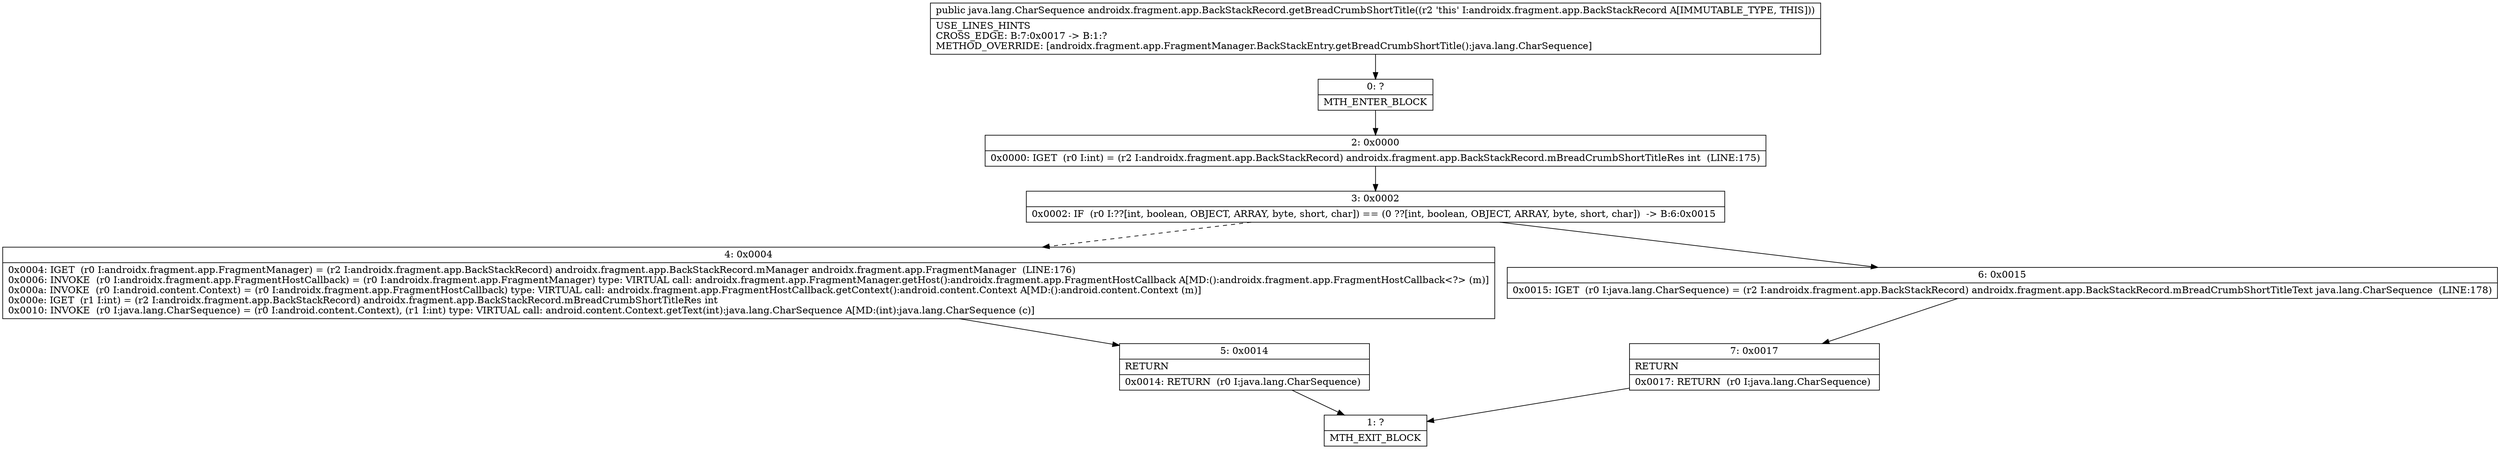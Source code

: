 digraph "CFG forandroidx.fragment.app.BackStackRecord.getBreadCrumbShortTitle()Ljava\/lang\/CharSequence;" {
Node_0 [shape=record,label="{0\:\ ?|MTH_ENTER_BLOCK\l}"];
Node_2 [shape=record,label="{2\:\ 0x0000|0x0000: IGET  (r0 I:int) = (r2 I:androidx.fragment.app.BackStackRecord) androidx.fragment.app.BackStackRecord.mBreadCrumbShortTitleRes int  (LINE:175)\l}"];
Node_3 [shape=record,label="{3\:\ 0x0002|0x0002: IF  (r0 I:??[int, boolean, OBJECT, ARRAY, byte, short, char]) == (0 ??[int, boolean, OBJECT, ARRAY, byte, short, char])  \-\> B:6:0x0015 \l}"];
Node_4 [shape=record,label="{4\:\ 0x0004|0x0004: IGET  (r0 I:androidx.fragment.app.FragmentManager) = (r2 I:androidx.fragment.app.BackStackRecord) androidx.fragment.app.BackStackRecord.mManager androidx.fragment.app.FragmentManager  (LINE:176)\l0x0006: INVOKE  (r0 I:androidx.fragment.app.FragmentHostCallback) = (r0 I:androidx.fragment.app.FragmentManager) type: VIRTUAL call: androidx.fragment.app.FragmentManager.getHost():androidx.fragment.app.FragmentHostCallback A[MD:():androidx.fragment.app.FragmentHostCallback\<?\> (m)]\l0x000a: INVOKE  (r0 I:android.content.Context) = (r0 I:androidx.fragment.app.FragmentHostCallback) type: VIRTUAL call: androidx.fragment.app.FragmentHostCallback.getContext():android.content.Context A[MD:():android.content.Context (m)]\l0x000e: IGET  (r1 I:int) = (r2 I:androidx.fragment.app.BackStackRecord) androidx.fragment.app.BackStackRecord.mBreadCrumbShortTitleRes int \l0x0010: INVOKE  (r0 I:java.lang.CharSequence) = (r0 I:android.content.Context), (r1 I:int) type: VIRTUAL call: android.content.Context.getText(int):java.lang.CharSequence A[MD:(int):java.lang.CharSequence (c)]\l}"];
Node_5 [shape=record,label="{5\:\ 0x0014|RETURN\l|0x0014: RETURN  (r0 I:java.lang.CharSequence) \l}"];
Node_1 [shape=record,label="{1\:\ ?|MTH_EXIT_BLOCK\l}"];
Node_6 [shape=record,label="{6\:\ 0x0015|0x0015: IGET  (r0 I:java.lang.CharSequence) = (r2 I:androidx.fragment.app.BackStackRecord) androidx.fragment.app.BackStackRecord.mBreadCrumbShortTitleText java.lang.CharSequence  (LINE:178)\l}"];
Node_7 [shape=record,label="{7\:\ 0x0017|RETURN\l|0x0017: RETURN  (r0 I:java.lang.CharSequence) \l}"];
MethodNode[shape=record,label="{public java.lang.CharSequence androidx.fragment.app.BackStackRecord.getBreadCrumbShortTitle((r2 'this' I:androidx.fragment.app.BackStackRecord A[IMMUTABLE_TYPE, THIS]))  | USE_LINES_HINTS\lCROSS_EDGE: B:7:0x0017 \-\> B:1:?\lMETHOD_OVERRIDE: [androidx.fragment.app.FragmentManager.BackStackEntry.getBreadCrumbShortTitle():java.lang.CharSequence]\l}"];
MethodNode -> Node_0;Node_0 -> Node_2;
Node_2 -> Node_3;
Node_3 -> Node_4[style=dashed];
Node_3 -> Node_6;
Node_4 -> Node_5;
Node_5 -> Node_1;
Node_6 -> Node_7;
Node_7 -> Node_1;
}

